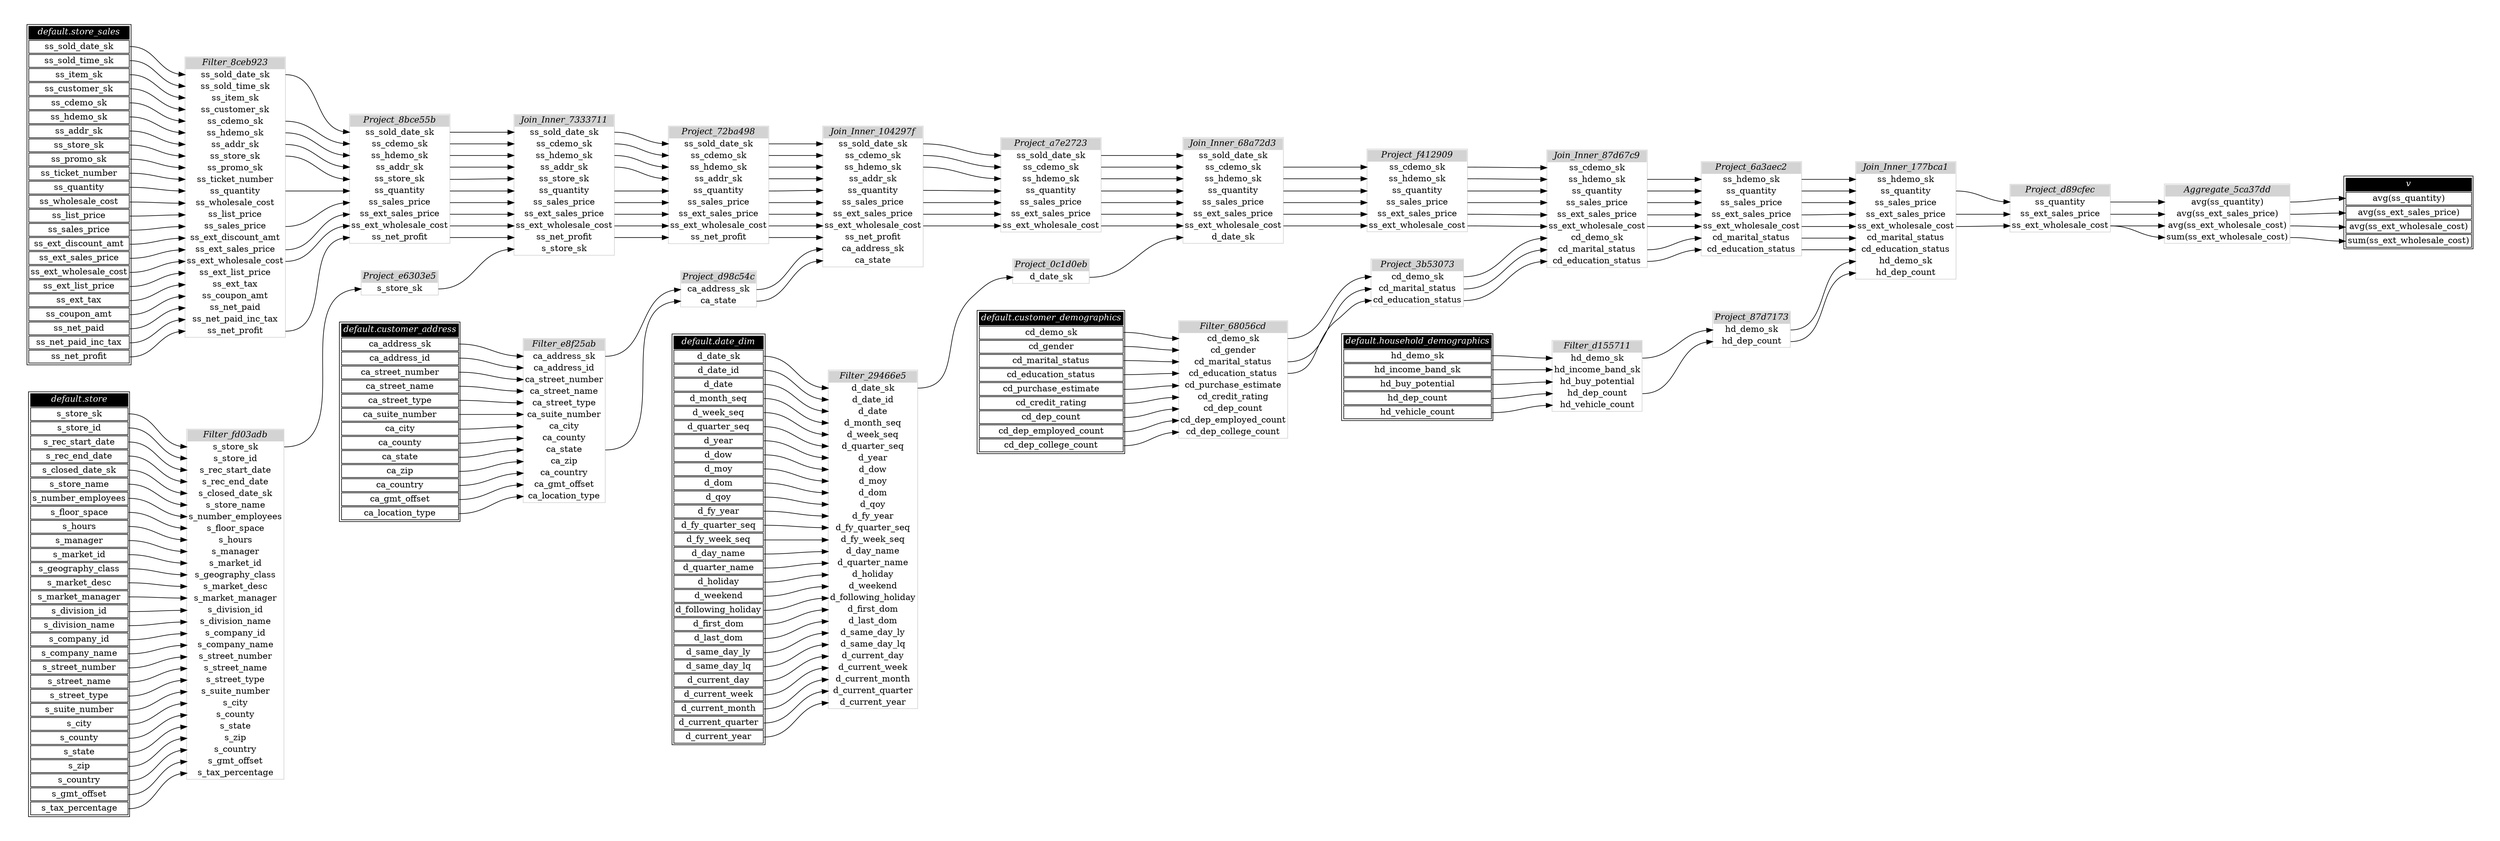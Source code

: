 // Automatically generated by TPCDSFlowTestSuite


digraph {
  graph [pad="0.5" nodesep="0.5" ranksep="1" fontname="Helvetica" rankdir=LR];
  node [shape=plaintext]

  
"Aggregate_5ca37dd" [label=<
<table color="lightgray" border="1" cellborder="0" cellspacing="0">
  <tr><td bgcolor="lightgray" port="nodeName"><i>Aggregate_5ca37dd</i></td></tr>
  <tr><td port="0">avg(ss_quantity)</td></tr>
<tr><td port="1">avg(ss_ext_sales_price)</td></tr>
<tr><td port="2">avg(ss_ext_wholesale_cost)</td></tr>
<tr><td port="3">sum(ss_ext_wholesale_cost)</td></tr>
</table>>];
     

"Filter_29466e5" [label=<
<table color="lightgray" border="1" cellborder="0" cellspacing="0">
  <tr><td bgcolor="lightgray" port="nodeName"><i>Filter_29466e5</i></td></tr>
  <tr><td port="0">d_date_sk</td></tr>
<tr><td port="1">d_date_id</td></tr>
<tr><td port="2">d_date</td></tr>
<tr><td port="3">d_month_seq</td></tr>
<tr><td port="4">d_week_seq</td></tr>
<tr><td port="5">d_quarter_seq</td></tr>
<tr><td port="6">d_year</td></tr>
<tr><td port="7">d_dow</td></tr>
<tr><td port="8">d_moy</td></tr>
<tr><td port="9">d_dom</td></tr>
<tr><td port="10">d_qoy</td></tr>
<tr><td port="11">d_fy_year</td></tr>
<tr><td port="12">d_fy_quarter_seq</td></tr>
<tr><td port="13">d_fy_week_seq</td></tr>
<tr><td port="14">d_day_name</td></tr>
<tr><td port="15">d_quarter_name</td></tr>
<tr><td port="16">d_holiday</td></tr>
<tr><td port="17">d_weekend</td></tr>
<tr><td port="18">d_following_holiday</td></tr>
<tr><td port="19">d_first_dom</td></tr>
<tr><td port="20">d_last_dom</td></tr>
<tr><td port="21">d_same_day_ly</td></tr>
<tr><td port="22">d_same_day_lq</td></tr>
<tr><td port="23">d_current_day</td></tr>
<tr><td port="24">d_current_week</td></tr>
<tr><td port="25">d_current_month</td></tr>
<tr><td port="26">d_current_quarter</td></tr>
<tr><td port="27">d_current_year</td></tr>
</table>>];
     

"Filter_68056cd" [label=<
<table color="lightgray" border="1" cellborder="0" cellspacing="0">
  <tr><td bgcolor="lightgray" port="nodeName"><i>Filter_68056cd</i></td></tr>
  <tr><td port="0">cd_demo_sk</td></tr>
<tr><td port="1">cd_gender</td></tr>
<tr><td port="2">cd_marital_status</td></tr>
<tr><td port="3">cd_education_status</td></tr>
<tr><td port="4">cd_purchase_estimate</td></tr>
<tr><td port="5">cd_credit_rating</td></tr>
<tr><td port="6">cd_dep_count</td></tr>
<tr><td port="7">cd_dep_employed_count</td></tr>
<tr><td port="8">cd_dep_college_count</td></tr>
</table>>];
     

"Filter_8ceb923" [label=<
<table color="lightgray" border="1" cellborder="0" cellspacing="0">
  <tr><td bgcolor="lightgray" port="nodeName"><i>Filter_8ceb923</i></td></tr>
  <tr><td port="0">ss_sold_date_sk</td></tr>
<tr><td port="1">ss_sold_time_sk</td></tr>
<tr><td port="2">ss_item_sk</td></tr>
<tr><td port="3">ss_customer_sk</td></tr>
<tr><td port="4">ss_cdemo_sk</td></tr>
<tr><td port="5">ss_hdemo_sk</td></tr>
<tr><td port="6">ss_addr_sk</td></tr>
<tr><td port="7">ss_store_sk</td></tr>
<tr><td port="8">ss_promo_sk</td></tr>
<tr><td port="9">ss_ticket_number</td></tr>
<tr><td port="10">ss_quantity</td></tr>
<tr><td port="11">ss_wholesale_cost</td></tr>
<tr><td port="12">ss_list_price</td></tr>
<tr><td port="13">ss_sales_price</td></tr>
<tr><td port="14">ss_ext_discount_amt</td></tr>
<tr><td port="15">ss_ext_sales_price</td></tr>
<tr><td port="16">ss_ext_wholesale_cost</td></tr>
<tr><td port="17">ss_ext_list_price</td></tr>
<tr><td port="18">ss_ext_tax</td></tr>
<tr><td port="19">ss_coupon_amt</td></tr>
<tr><td port="20">ss_net_paid</td></tr>
<tr><td port="21">ss_net_paid_inc_tax</td></tr>
<tr><td port="22">ss_net_profit</td></tr>
</table>>];
     

"Filter_d155711" [label=<
<table color="lightgray" border="1" cellborder="0" cellspacing="0">
  <tr><td bgcolor="lightgray" port="nodeName"><i>Filter_d155711</i></td></tr>
  <tr><td port="0">hd_demo_sk</td></tr>
<tr><td port="1">hd_income_band_sk</td></tr>
<tr><td port="2">hd_buy_potential</td></tr>
<tr><td port="3">hd_dep_count</td></tr>
<tr><td port="4">hd_vehicle_count</td></tr>
</table>>];
     

"Filter_e8f25ab" [label=<
<table color="lightgray" border="1" cellborder="0" cellspacing="0">
  <tr><td bgcolor="lightgray" port="nodeName"><i>Filter_e8f25ab</i></td></tr>
  <tr><td port="0">ca_address_sk</td></tr>
<tr><td port="1">ca_address_id</td></tr>
<tr><td port="2">ca_street_number</td></tr>
<tr><td port="3">ca_street_name</td></tr>
<tr><td port="4">ca_street_type</td></tr>
<tr><td port="5">ca_suite_number</td></tr>
<tr><td port="6">ca_city</td></tr>
<tr><td port="7">ca_county</td></tr>
<tr><td port="8">ca_state</td></tr>
<tr><td port="9">ca_zip</td></tr>
<tr><td port="10">ca_country</td></tr>
<tr><td port="11">ca_gmt_offset</td></tr>
<tr><td port="12">ca_location_type</td></tr>
</table>>];
     

"Filter_fd03adb" [label=<
<table color="lightgray" border="1" cellborder="0" cellspacing="0">
  <tr><td bgcolor="lightgray" port="nodeName"><i>Filter_fd03adb</i></td></tr>
  <tr><td port="0">s_store_sk</td></tr>
<tr><td port="1">s_store_id</td></tr>
<tr><td port="2">s_rec_start_date</td></tr>
<tr><td port="3">s_rec_end_date</td></tr>
<tr><td port="4">s_closed_date_sk</td></tr>
<tr><td port="5">s_store_name</td></tr>
<tr><td port="6">s_number_employees</td></tr>
<tr><td port="7">s_floor_space</td></tr>
<tr><td port="8">s_hours</td></tr>
<tr><td port="9">s_manager</td></tr>
<tr><td port="10">s_market_id</td></tr>
<tr><td port="11">s_geography_class</td></tr>
<tr><td port="12">s_market_desc</td></tr>
<tr><td port="13">s_market_manager</td></tr>
<tr><td port="14">s_division_id</td></tr>
<tr><td port="15">s_division_name</td></tr>
<tr><td port="16">s_company_id</td></tr>
<tr><td port="17">s_company_name</td></tr>
<tr><td port="18">s_street_number</td></tr>
<tr><td port="19">s_street_name</td></tr>
<tr><td port="20">s_street_type</td></tr>
<tr><td port="21">s_suite_number</td></tr>
<tr><td port="22">s_city</td></tr>
<tr><td port="23">s_county</td></tr>
<tr><td port="24">s_state</td></tr>
<tr><td port="25">s_zip</td></tr>
<tr><td port="26">s_country</td></tr>
<tr><td port="27">s_gmt_offset</td></tr>
<tr><td port="28">s_tax_percentage</td></tr>
</table>>];
     

"Join_Inner_104297f" [label=<
<table color="lightgray" border="1" cellborder="0" cellspacing="0">
  <tr><td bgcolor="lightgray" port="nodeName"><i>Join_Inner_104297f</i></td></tr>
  <tr><td port="0">ss_sold_date_sk</td></tr>
<tr><td port="1">ss_cdemo_sk</td></tr>
<tr><td port="2">ss_hdemo_sk</td></tr>
<tr><td port="3">ss_addr_sk</td></tr>
<tr><td port="4">ss_quantity</td></tr>
<tr><td port="5">ss_sales_price</td></tr>
<tr><td port="6">ss_ext_sales_price</td></tr>
<tr><td port="7">ss_ext_wholesale_cost</td></tr>
<tr><td port="8">ss_net_profit</td></tr>
<tr><td port="9">ca_address_sk</td></tr>
<tr><td port="10">ca_state</td></tr>
</table>>];
     

"Join_Inner_177bca1" [label=<
<table color="lightgray" border="1" cellborder="0" cellspacing="0">
  <tr><td bgcolor="lightgray" port="nodeName"><i>Join_Inner_177bca1</i></td></tr>
  <tr><td port="0">ss_hdemo_sk</td></tr>
<tr><td port="1">ss_quantity</td></tr>
<tr><td port="2">ss_sales_price</td></tr>
<tr><td port="3">ss_ext_sales_price</td></tr>
<tr><td port="4">ss_ext_wholesale_cost</td></tr>
<tr><td port="5">cd_marital_status</td></tr>
<tr><td port="6">cd_education_status</td></tr>
<tr><td port="7">hd_demo_sk</td></tr>
<tr><td port="8">hd_dep_count</td></tr>
</table>>];
     

"Join_Inner_68a72d3" [label=<
<table color="lightgray" border="1" cellborder="0" cellspacing="0">
  <tr><td bgcolor="lightgray" port="nodeName"><i>Join_Inner_68a72d3</i></td></tr>
  <tr><td port="0">ss_sold_date_sk</td></tr>
<tr><td port="1">ss_cdemo_sk</td></tr>
<tr><td port="2">ss_hdemo_sk</td></tr>
<tr><td port="3">ss_quantity</td></tr>
<tr><td port="4">ss_sales_price</td></tr>
<tr><td port="5">ss_ext_sales_price</td></tr>
<tr><td port="6">ss_ext_wholesale_cost</td></tr>
<tr><td port="7">d_date_sk</td></tr>
</table>>];
     

"Join_Inner_7333711" [label=<
<table color="lightgray" border="1" cellborder="0" cellspacing="0">
  <tr><td bgcolor="lightgray" port="nodeName"><i>Join_Inner_7333711</i></td></tr>
  <tr><td port="0">ss_sold_date_sk</td></tr>
<tr><td port="1">ss_cdemo_sk</td></tr>
<tr><td port="2">ss_hdemo_sk</td></tr>
<tr><td port="3">ss_addr_sk</td></tr>
<tr><td port="4">ss_store_sk</td></tr>
<tr><td port="5">ss_quantity</td></tr>
<tr><td port="6">ss_sales_price</td></tr>
<tr><td port="7">ss_ext_sales_price</td></tr>
<tr><td port="8">ss_ext_wholesale_cost</td></tr>
<tr><td port="9">ss_net_profit</td></tr>
<tr><td port="10">s_store_sk</td></tr>
</table>>];
     

"Join_Inner_87d67c9" [label=<
<table color="lightgray" border="1" cellborder="0" cellspacing="0">
  <tr><td bgcolor="lightgray" port="nodeName"><i>Join_Inner_87d67c9</i></td></tr>
  <tr><td port="0">ss_cdemo_sk</td></tr>
<tr><td port="1">ss_hdemo_sk</td></tr>
<tr><td port="2">ss_quantity</td></tr>
<tr><td port="3">ss_sales_price</td></tr>
<tr><td port="4">ss_ext_sales_price</td></tr>
<tr><td port="5">ss_ext_wholesale_cost</td></tr>
<tr><td port="6">cd_demo_sk</td></tr>
<tr><td port="7">cd_marital_status</td></tr>
<tr><td port="8">cd_education_status</td></tr>
</table>>];
     

"Project_0c1d0eb" [label=<
<table color="lightgray" border="1" cellborder="0" cellspacing="0">
  <tr><td bgcolor="lightgray" port="nodeName"><i>Project_0c1d0eb</i></td></tr>
  <tr><td port="0">d_date_sk</td></tr>
</table>>];
     

"Project_3b53073" [label=<
<table color="lightgray" border="1" cellborder="0" cellspacing="0">
  <tr><td bgcolor="lightgray" port="nodeName"><i>Project_3b53073</i></td></tr>
  <tr><td port="0">cd_demo_sk</td></tr>
<tr><td port="1">cd_marital_status</td></tr>
<tr><td port="2">cd_education_status</td></tr>
</table>>];
     

"Project_6a3aec2" [label=<
<table color="lightgray" border="1" cellborder="0" cellspacing="0">
  <tr><td bgcolor="lightgray" port="nodeName"><i>Project_6a3aec2</i></td></tr>
  <tr><td port="0">ss_hdemo_sk</td></tr>
<tr><td port="1">ss_quantity</td></tr>
<tr><td port="2">ss_sales_price</td></tr>
<tr><td port="3">ss_ext_sales_price</td></tr>
<tr><td port="4">ss_ext_wholesale_cost</td></tr>
<tr><td port="5">cd_marital_status</td></tr>
<tr><td port="6">cd_education_status</td></tr>
</table>>];
     

"Project_72ba498" [label=<
<table color="lightgray" border="1" cellborder="0" cellspacing="0">
  <tr><td bgcolor="lightgray" port="nodeName"><i>Project_72ba498</i></td></tr>
  <tr><td port="0">ss_sold_date_sk</td></tr>
<tr><td port="1">ss_cdemo_sk</td></tr>
<tr><td port="2">ss_hdemo_sk</td></tr>
<tr><td port="3">ss_addr_sk</td></tr>
<tr><td port="4">ss_quantity</td></tr>
<tr><td port="5">ss_sales_price</td></tr>
<tr><td port="6">ss_ext_sales_price</td></tr>
<tr><td port="7">ss_ext_wholesale_cost</td></tr>
<tr><td port="8">ss_net_profit</td></tr>
</table>>];
     

"Project_87d7173" [label=<
<table color="lightgray" border="1" cellborder="0" cellspacing="0">
  <tr><td bgcolor="lightgray" port="nodeName"><i>Project_87d7173</i></td></tr>
  <tr><td port="0">hd_demo_sk</td></tr>
<tr><td port="1">hd_dep_count</td></tr>
</table>>];
     

"Project_8bce55b" [label=<
<table color="lightgray" border="1" cellborder="0" cellspacing="0">
  <tr><td bgcolor="lightgray" port="nodeName"><i>Project_8bce55b</i></td></tr>
  <tr><td port="0">ss_sold_date_sk</td></tr>
<tr><td port="1">ss_cdemo_sk</td></tr>
<tr><td port="2">ss_hdemo_sk</td></tr>
<tr><td port="3">ss_addr_sk</td></tr>
<tr><td port="4">ss_store_sk</td></tr>
<tr><td port="5">ss_quantity</td></tr>
<tr><td port="6">ss_sales_price</td></tr>
<tr><td port="7">ss_ext_sales_price</td></tr>
<tr><td port="8">ss_ext_wholesale_cost</td></tr>
<tr><td port="9">ss_net_profit</td></tr>
</table>>];
     

"Project_a7e2723" [label=<
<table color="lightgray" border="1" cellborder="0" cellspacing="0">
  <tr><td bgcolor="lightgray" port="nodeName"><i>Project_a7e2723</i></td></tr>
  <tr><td port="0">ss_sold_date_sk</td></tr>
<tr><td port="1">ss_cdemo_sk</td></tr>
<tr><td port="2">ss_hdemo_sk</td></tr>
<tr><td port="3">ss_quantity</td></tr>
<tr><td port="4">ss_sales_price</td></tr>
<tr><td port="5">ss_ext_sales_price</td></tr>
<tr><td port="6">ss_ext_wholesale_cost</td></tr>
</table>>];
     

"Project_d89cfec" [label=<
<table color="lightgray" border="1" cellborder="0" cellspacing="0">
  <tr><td bgcolor="lightgray" port="nodeName"><i>Project_d89cfec</i></td></tr>
  <tr><td port="0">ss_quantity</td></tr>
<tr><td port="1">ss_ext_sales_price</td></tr>
<tr><td port="2">ss_ext_wholesale_cost</td></tr>
</table>>];
     

"Project_d98c54c" [label=<
<table color="lightgray" border="1" cellborder="0" cellspacing="0">
  <tr><td bgcolor="lightgray" port="nodeName"><i>Project_d98c54c</i></td></tr>
  <tr><td port="0">ca_address_sk</td></tr>
<tr><td port="1">ca_state</td></tr>
</table>>];
     

"Project_e6303e5" [label=<
<table color="lightgray" border="1" cellborder="0" cellspacing="0">
  <tr><td bgcolor="lightgray" port="nodeName"><i>Project_e6303e5</i></td></tr>
  <tr><td port="0">s_store_sk</td></tr>
</table>>];
     

"Project_f412909" [label=<
<table color="lightgray" border="1" cellborder="0" cellspacing="0">
  <tr><td bgcolor="lightgray" port="nodeName"><i>Project_f412909</i></td></tr>
  <tr><td port="0">ss_cdemo_sk</td></tr>
<tr><td port="1">ss_hdemo_sk</td></tr>
<tr><td port="2">ss_quantity</td></tr>
<tr><td port="3">ss_sales_price</td></tr>
<tr><td port="4">ss_ext_sales_price</td></tr>
<tr><td port="5">ss_ext_wholesale_cost</td></tr>
</table>>];
     

"default.customer_address" [color="black" label=<
<table>
  <tr><td bgcolor="black" port="nodeName"><i><font color="white">default.customer_address</font></i></td></tr>
  <tr><td port="0">ca_address_sk</td></tr>
<tr><td port="1">ca_address_id</td></tr>
<tr><td port="2">ca_street_number</td></tr>
<tr><td port="3">ca_street_name</td></tr>
<tr><td port="4">ca_street_type</td></tr>
<tr><td port="5">ca_suite_number</td></tr>
<tr><td port="6">ca_city</td></tr>
<tr><td port="7">ca_county</td></tr>
<tr><td port="8">ca_state</td></tr>
<tr><td port="9">ca_zip</td></tr>
<tr><td port="10">ca_country</td></tr>
<tr><td port="11">ca_gmt_offset</td></tr>
<tr><td port="12">ca_location_type</td></tr>
</table>>];
     

"default.customer_demographics" [color="black" label=<
<table>
  <tr><td bgcolor="black" port="nodeName"><i><font color="white">default.customer_demographics</font></i></td></tr>
  <tr><td port="0">cd_demo_sk</td></tr>
<tr><td port="1">cd_gender</td></tr>
<tr><td port="2">cd_marital_status</td></tr>
<tr><td port="3">cd_education_status</td></tr>
<tr><td port="4">cd_purchase_estimate</td></tr>
<tr><td port="5">cd_credit_rating</td></tr>
<tr><td port="6">cd_dep_count</td></tr>
<tr><td port="7">cd_dep_employed_count</td></tr>
<tr><td port="8">cd_dep_college_count</td></tr>
</table>>];
     

"default.date_dim" [color="black" label=<
<table>
  <tr><td bgcolor="black" port="nodeName"><i><font color="white">default.date_dim</font></i></td></tr>
  <tr><td port="0">d_date_sk</td></tr>
<tr><td port="1">d_date_id</td></tr>
<tr><td port="2">d_date</td></tr>
<tr><td port="3">d_month_seq</td></tr>
<tr><td port="4">d_week_seq</td></tr>
<tr><td port="5">d_quarter_seq</td></tr>
<tr><td port="6">d_year</td></tr>
<tr><td port="7">d_dow</td></tr>
<tr><td port="8">d_moy</td></tr>
<tr><td port="9">d_dom</td></tr>
<tr><td port="10">d_qoy</td></tr>
<tr><td port="11">d_fy_year</td></tr>
<tr><td port="12">d_fy_quarter_seq</td></tr>
<tr><td port="13">d_fy_week_seq</td></tr>
<tr><td port="14">d_day_name</td></tr>
<tr><td port="15">d_quarter_name</td></tr>
<tr><td port="16">d_holiday</td></tr>
<tr><td port="17">d_weekend</td></tr>
<tr><td port="18">d_following_holiday</td></tr>
<tr><td port="19">d_first_dom</td></tr>
<tr><td port="20">d_last_dom</td></tr>
<tr><td port="21">d_same_day_ly</td></tr>
<tr><td port="22">d_same_day_lq</td></tr>
<tr><td port="23">d_current_day</td></tr>
<tr><td port="24">d_current_week</td></tr>
<tr><td port="25">d_current_month</td></tr>
<tr><td port="26">d_current_quarter</td></tr>
<tr><td port="27">d_current_year</td></tr>
</table>>];
     

"default.household_demographics" [color="black" label=<
<table>
  <tr><td bgcolor="black" port="nodeName"><i><font color="white">default.household_demographics</font></i></td></tr>
  <tr><td port="0">hd_demo_sk</td></tr>
<tr><td port="1">hd_income_band_sk</td></tr>
<tr><td port="2">hd_buy_potential</td></tr>
<tr><td port="3">hd_dep_count</td></tr>
<tr><td port="4">hd_vehicle_count</td></tr>
</table>>];
     

"default.store" [color="black" label=<
<table>
  <tr><td bgcolor="black" port="nodeName"><i><font color="white">default.store</font></i></td></tr>
  <tr><td port="0">s_store_sk</td></tr>
<tr><td port="1">s_store_id</td></tr>
<tr><td port="2">s_rec_start_date</td></tr>
<tr><td port="3">s_rec_end_date</td></tr>
<tr><td port="4">s_closed_date_sk</td></tr>
<tr><td port="5">s_store_name</td></tr>
<tr><td port="6">s_number_employees</td></tr>
<tr><td port="7">s_floor_space</td></tr>
<tr><td port="8">s_hours</td></tr>
<tr><td port="9">s_manager</td></tr>
<tr><td port="10">s_market_id</td></tr>
<tr><td port="11">s_geography_class</td></tr>
<tr><td port="12">s_market_desc</td></tr>
<tr><td port="13">s_market_manager</td></tr>
<tr><td port="14">s_division_id</td></tr>
<tr><td port="15">s_division_name</td></tr>
<tr><td port="16">s_company_id</td></tr>
<tr><td port="17">s_company_name</td></tr>
<tr><td port="18">s_street_number</td></tr>
<tr><td port="19">s_street_name</td></tr>
<tr><td port="20">s_street_type</td></tr>
<tr><td port="21">s_suite_number</td></tr>
<tr><td port="22">s_city</td></tr>
<tr><td port="23">s_county</td></tr>
<tr><td port="24">s_state</td></tr>
<tr><td port="25">s_zip</td></tr>
<tr><td port="26">s_country</td></tr>
<tr><td port="27">s_gmt_offset</td></tr>
<tr><td port="28">s_tax_percentage</td></tr>
</table>>];
     

"default.store_sales" [color="black" label=<
<table>
  <tr><td bgcolor="black" port="nodeName"><i><font color="white">default.store_sales</font></i></td></tr>
  <tr><td port="0">ss_sold_date_sk</td></tr>
<tr><td port="1">ss_sold_time_sk</td></tr>
<tr><td port="2">ss_item_sk</td></tr>
<tr><td port="3">ss_customer_sk</td></tr>
<tr><td port="4">ss_cdemo_sk</td></tr>
<tr><td port="5">ss_hdemo_sk</td></tr>
<tr><td port="6">ss_addr_sk</td></tr>
<tr><td port="7">ss_store_sk</td></tr>
<tr><td port="8">ss_promo_sk</td></tr>
<tr><td port="9">ss_ticket_number</td></tr>
<tr><td port="10">ss_quantity</td></tr>
<tr><td port="11">ss_wholesale_cost</td></tr>
<tr><td port="12">ss_list_price</td></tr>
<tr><td port="13">ss_sales_price</td></tr>
<tr><td port="14">ss_ext_discount_amt</td></tr>
<tr><td port="15">ss_ext_sales_price</td></tr>
<tr><td port="16">ss_ext_wholesale_cost</td></tr>
<tr><td port="17">ss_ext_list_price</td></tr>
<tr><td port="18">ss_ext_tax</td></tr>
<tr><td port="19">ss_coupon_amt</td></tr>
<tr><td port="20">ss_net_paid</td></tr>
<tr><td port="21">ss_net_paid_inc_tax</td></tr>
<tr><td port="22">ss_net_profit</td></tr>
</table>>];
     

"v" [color="black" label=<
<table>
  <tr><td bgcolor="black" port="nodeName"><i><font color="white">v</font></i></td></tr>
  <tr><td port="0">avg(ss_quantity)</td></tr>
<tr><td port="1">avg(ss_ext_sales_price)</td></tr>
<tr><td port="2">avg(ss_ext_wholesale_cost)</td></tr>
<tr><td port="3">sum(ss_ext_wholesale_cost)</td></tr>
</table>>];
     
  "Aggregate_5ca37dd":0 -> "v":0;
"Aggregate_5ca37dd":1 -> "v":1;
"Aggregate_5ca37dd":2 -> "v":2;
"Aggregate_5ca37dd":3 -> "v":3;
"Filter_29466e5":0 -> "Project_0c1d0eb":0;
"Filter_68056cd":0 -> "Project_3b53073":0;
"Filter_68056cd":2 -> "Project_3b53073":1;
"Filter_68056cd":3 -> "Project_3b53073":2;
"Filter_8ceb923":0 -> "Project_8bce55b":0;
"Filter_8ceb923":10 -> "Project_8bce55b":5;
"Filter_8ceb923":13 -> "Project_8bce55b":6;
"Filter_8ceb923":15 -> "Project_8bce55b":7;
"Filter_8ceb923":16 -> "Project_8bce55b":8;
"Filter_8ceb923":22 -> "Project_8bce55b":9;
"Filter_8ceb923":4 -> "Project_8bce55b":1;
"Filter_8ceb923":5 -> "Project_8bce55b":2;
"Filter_8ceb923":6 -> "Project_8bce55b":3;
"Filter_8ceb923":7 -> "Project_8bce55b":4;
"Filter_d155711":0 -> "Project_87d7173":0;
"Filter_d155711":3 -> "Project_87d7173":1;
"Filter_e8f25ab":0 -> "Project_d98c54c":0;
"Filter_e8f25ab":8 -> "Project_d98c54c":1;
"Filter_fd03adb":0 -> "Project_e6303e5":0;
"Join_Inner_104297f":0 -> "Project_a7e2723":0;
"Join_Inner_104297f":1 -> "Project_a7e2723":1;
"Join_Inner_104297f":2 -> "Project_a7e2723":2;
"Join_Inner_104297f":4 -> "Project_a7e2723":3;
"Join_Inner_104297f":5 -> "Project_a7e2723":4;
"Join_Inner_104297f":6 -> "Project_a7e2723":5;
"Join_Inner_104297f":7 -> "Project_a7e2723":6;
"Join_Inner_177bca1":1 -> "Project_d89cfec":0;
"Join_Inner_177bca1":3 -> "Project_d89cfec":1;
"Join_Inner_177bca1":4 -> "Project_d89cfec":2;
"Join_Inner_68a72d3":1 -> "Project_f412909":0;
"Join_Inner_68a72d3":2 -> "Project_f412909":1;
"Join_Inner_68a72d3":3 -> "Project_f412909":2;
"Join_Inner_68a72d3":4 -> "Project_f412909":3;
"Join_Inner_68a72d3":5 -> "Project_f412909":4;
"Join_Inner_68a72d3":6 -> "Project_f412909":5;
"Join_Inner_7333711":0 -> "Project_72ba498":0;
"Join_Inner_7333711":1 -> "Project_72ba498":1;
"Join_Inner_7333711":2 -> "Project_72ba498":2;
"Join_Inner_7333711":3 -> "Project_72ba498":3;
"Join_Inner_7333711":5 -> "Project_72ba498":4;
"Join_Inner_7333711":6 -> "Project_72ba498":5;
"Join_Inner_7333711":7 -> "Project_72ba498":6;
"Join_Inner_7333711":8 -> "Project_72ba498":7;
"Join_Inner_7333711":9 -> "Project_72ba498":8;
"Join_Inner_87d67c9":1 -> "Project_6a3aec2":0;
"Join_Inner_87d67c9":2 -> "Project_6a3aec2":1;
"Join_Inner_87d67c9":3 -> "Project_6a3aec2":2;
"Join_Inner_87d67c9":4 -> "Project_6a3aec2":3;
"Join_Inner_87d67c9":5 -> "Project_6a3aec2":4;
"Join_Inner_87d67c9":7 -> "Project_6a3aec2":5;
"Join_Inner_87d67c9":8 -> "Project_6a3aec2":6;
"Project_0c1d0eb":0 -> "Join_Inner_68a72d3":7;
"Project_3b53073":0 -> "Join_Inner_87d67c9":6;
"Project_3b53073":1 -> "Join_Inner_87d67c9":7;
"Project_3b53073":2 -> "Join_Inner_87d67c9":8;
"Project_6a3aec2":0 -> "Join_Inner_177bca1":0;
"Project_6a3aec2":1 -> "Join_Inner_177bca1":1;
"Project_6a3aec2":2 -> "Join_Inner_177bca1":2;
"Project_6a3aec2":3 -> "Join_Inner_177bca1":3;
"Project_6a3aec2":4 -> "Join_Inner_177bca1":4;
"Project_6a3aec2":5 -> "Join_Inner_177bca1":5;
"Project_6a3aec2":6 -> "Join_Inner_177bca1":6;
"Project_72ba498":0 -> "Join_Inner_104297f":0;
"Project_72ba498":1 -> "Join_Inner_104297f":1;
"Project_72ba498":2 -> "Join_Inner_104297f":2;
"Project_72ba498":3 -> "Join_Inner_104297f":3;
"Project_72ba498":4 -> "Join_Inner_104297f":4;
"Project_72ba498":5 -> "Join_Inner_104297f":5;
"Project_72ba498":6 -> "Join_Inner_104297f":6;
"Project_72ba498":7 -> "Join_Inner_104297f":7;
"Project_72ba498":8 -> "Join_Inner_104297f":8;
"Project_87d7173":0 -> "Join_Inner_177bca1":7;
"Project_87d7173":1 -> "Join_Inner_177bca1":8;
"Project_8bce55b":0 -> "Join_Inner_7333711":0;
"Project_8bce55b":1 -> "Join_Inner_7333711":1;
"Project_8bce55b":2 -> "Join_Inner_7333711":2;
"Project_8bce55b":3 -> "Join_Inner_7333711":3;
"Project_8bce55b":4 -> "Join_Inner_7333711":4;
"Project_8bce55b":5 -> "Join_Inner_7333711":5;
"Project_8bce55b":6 -> "Join_Inner_7333711":6;
"Project_8bce55b":7 -> "Join_Inner_7333711":7;
"Project_8bce55b":8 -> "Join_Inner_7333711":8;
"Project_8bce55b":9 -> "Join_Inner_7333711":9;
"Project_a7e2723":0 -> "Join_Inner_68a72d3":0;
"Project_a7e2723":1 -> "Join_Inner_68a72d3":1;
"Project_a7e2723":2 -> "Join_Inner_68a72d3":2;
"Project_a7e2723":3 -> "Join_Inner_68a72d3":3;
"Project_a7e2723":4 -> "Join_Inner_68a72d3":4;
"Project_a7e2723":5 -> "Join_Inner_68a72d3":5;
"Project_a7e2723":6 -> "Join_Inner_68a72d3":6;
"Project_d89cfec":0 -> "Aggregate_5ca37dd":0;
"Project_d89cfec":1 -> "Aggregate_5ca37dd":1;
"Project_d89cfec":2 -> "Aggregate_5ca37dd":2;
"Project_d89cfec":2 -> "Aggregate_5ca37dd":3;
"Project_d98c54c":0 -> "Join_Inner_104297f":9;
"Project_d98c54c":1 -> "Join_Inner_104297f":10;
"Project_e6303e5":0 -> "Join_Inner_7333711":10;
"Project_f412909":0 -> "Join_Inner_87d67c9":0;
"Project_f412909":1 -> "Join_Inner_87d67c9":1;
"Project_f412909":2 -> "Join_Inner_87d67c9":2;
"Project_f412909":3 -> "Join_Inner_87d67c9":3;
"Project_f412909":4 -> "Join_Inner_87d67c9":4;
"Project_f412909":5 -> "Join_Inner_87d67c9":5;
"default.customer_address":0 -> "Filter_e8f25ab":0;
"default.customer_address":1 -> "Filter_e8f25ab":1;
"default.customer_address":10 -> "Filter_e8f25ab":10;
"default.customer_address":11 -> "Filter_e8f25ab":11;
"default.customer_address":12 -> "Filter_e8f25ab":12;
"default.customer_address":2 -> "Filter_e8f25ab":2;
"default.customer_address":3 -> "Filter_e8f25ab":3;
"default.customer_address":4 -> "Filter_e8f25ab":4;
"default.customer_address":5 -> "Filter_e8f25ab":5;
"default.customer_address":6 -> "Filter_e8f25ab":6;
"default.customer_address":7 -> "Filter_e8f25ab":7;
"default.customer_address":8 -> "Filter_e8f25ab":8;
"default.customer_address":9 -> "Filter_e8f25ab":9;
"default.customer_demographics":0 -> "Filter_68056cd":0;
"default.customer_demographics":1 -> "Filter_68056cd":1;
"default.customer_demographics":2 -> "Filter_68056cd":2;
"default.customer_demographics":3 -> "Filter_68056cd":3;
"default.customer_demographics":4 -> "Filter_68056cd":4;
"default.customer_demographics":5 -> "Filter_68056cd":5;
"default.customer_demographics":6 -> "Filter_68056cd":6;
"default.customer_demographics":7 -> "Filter_68056cd":7;
"default.customer_demographics":8 -> "Filter_68056cd":8;
"default.date_dim":0 -> "Filter_29466e5":0;
"default.date_dim":1 -> "Filter_29466e5":1;
"default.date_dim":10 -> "Filter_29466e5":10;
"default.date_dim":11 -> "Filter_29466e5":11;
"default.date_dim":12 -> "Filter_29466e5":12;
"default.date_dim":13 -> "Filter_29466e5":13;
"default.date_dim":14 -> "Filter_29466e5":14;
"default.date_dim":15 -> "Filter_29466e5":15;
"default.date_dim":16 -> "Filter_29466e5":16;
"default.date_dim":17 -> "Filter_29466e5":17;
"default.date_dim":18 -> "Filter_29466e5":18;
"default.date_dim":19 -> "Filter_29466e5":19;
"default.date_dim":2 -> "Filter_29466e5":2;
"default.date_dim":20 -> "Filter_29466e5":20;
"default.date_dim":21 -> "Filter_29466e5":21;
"default.date_dim":22 -> "Filter_29466e5":22;
"default.date_dim":23 -> "Filter_29466e5":23;
"default.date_dim":24 -> "Filter_29466e5":24;
"default.date_dim":25 -> "Filter_29466e5":25;
"default.date_dim":26 -> "Filter_29466e5":26;
"default.date_dim":27 -> "Filter_29466e5":27;
"default.date_dim":3 -> "Filter_29466e5":3;
"default.date_dim":4 -> "Filter_29466e5":4;
"default.date_dim":5 -> "Filter_29466e5":5;
"default.date_dim":6 -> "Filter_29466e5":6;
"default.date_dim":7 -> "Filter_29466e5":7;
"default.date_dim":8 -> "Filter_29466e5":8;
"default.date_dim":9 -> "Filter_29466e5":9;
"default.household_demographics":0 -> "Filter_d155711":0;
"default.household_demographics":1 -> "Filter_d155711":1;
"default.household_demographics":2 -> "Filter_d155711":2;
"default.household_demographics":3 -> "Filter_d155711":3;
"default.household_demographics":4 -> "Filter_d155711":4;
"default.store":0 -> "Filter_fd03adb":0;
"default.store":1 -> "Filter_fd03adb":1;
"default.store":10 -> "Filter_fd03adb":10;
"default.store":11 -> "Filter_fd03adb":11;
"default.store":12 -> "Filter_fd03adb":12;
"default.store":13 -> "Filter_fd03adb":13;
"default.store":14 -> "Filter_fd03adb":14;
"default.store":15 -> "Filter_fd03adb":15;
"default.store":16 -> "Filter_fd03adb":16;
"default.store":17 -> "Filter_fd03adb":17;
"default.store":18 -> "Filter_fd03adb":18;
"default.store":19 -> "Filter_fd03adb":19;
"default.store":2 -> "Filter_fd03adb":2;
"default.store":20 -> "Filter_fd03adb":20;
"default.store":21 -> "Filter_fd03adb":21;
"default.store":22 -> "Filter_fd03adb":22;
"default.store":23 -> "Filter_fd03adb":23;
"default.store":24 -> "Filter_fd03adb":24;
"default.store":25 -> "Filter_fd03adb":25;
"default.store":26 -> "Filter_fd03adb":26;
"default.store":27 -> "Filter_fd03adb":27;
"default.store":28 -> "Filter_fd03adb":28;
"default.store":3 -> "Filter_fd03adb":3;
"default.store":4 -> "Filter_fd03adb":4;
"default.store":5 -> "Filter_fd03adb":5;
"default.store":6 -> "Filter_fd03adb":6;
"default.store":7 -> "Filter_fd03adb":7;
"default.store":8 -> "Filter_fd03adb":8;
"default.store":9 -> "Filter_fd03adb":9;
"default.store_sales":0 -> "Filter_8ceb923":0;
"default.store_sales":1 -> "Filter_8ceb923":1;
"default.store_sales":10 -> "Filter_8ceb923":10;
"default.store_sales":11 -> "Filter_8ceb923":11;
"default.store_sales":12 -> "Filter_8ceb923":12;
"default.store_sales":13 -> "Filter_8ceb923":13;
"default.store_sales":14 -> "Filter_8ceb923":14;
"default.store_sales":15 -> "Filter_8ceb923":15;
"default.store_sales":16 -> "Filter_8ceb923":16;
"default.store_sales":17 -> "Filter_8ceb923":17;
"default.store_sales":18 -> "Filter_8ceb923":18;
"default.store_sales":19 -> "Filter_8ceb923":19;
"default.store_sales":2 -> "Filter_8ceb923":2;
"default.store_sales":20 -> "Filter_8ceb923":20;
"default.store_sales":21 -> "Filter_8ceb923":21;
"default.store_sales":22 -> "Filter_8ceb923":22;
"default.store_sales":3 -> "Filter_8ceb923":3;
"default.store_sales":4 -> "Filter_8ceb923":4;
"default.store_sales":5 -> "Filter_8ceb923":5;
"default.store_sales":6 -> "Filter_8ceb923":6;
"default.store_sales":7 -> "Filter_8ceb923":7;
"default.store_sales":8 -> "Filter_8ceb923":8;
"default.store_sales":9 -> "Filter_8ceb923":9;
}
       